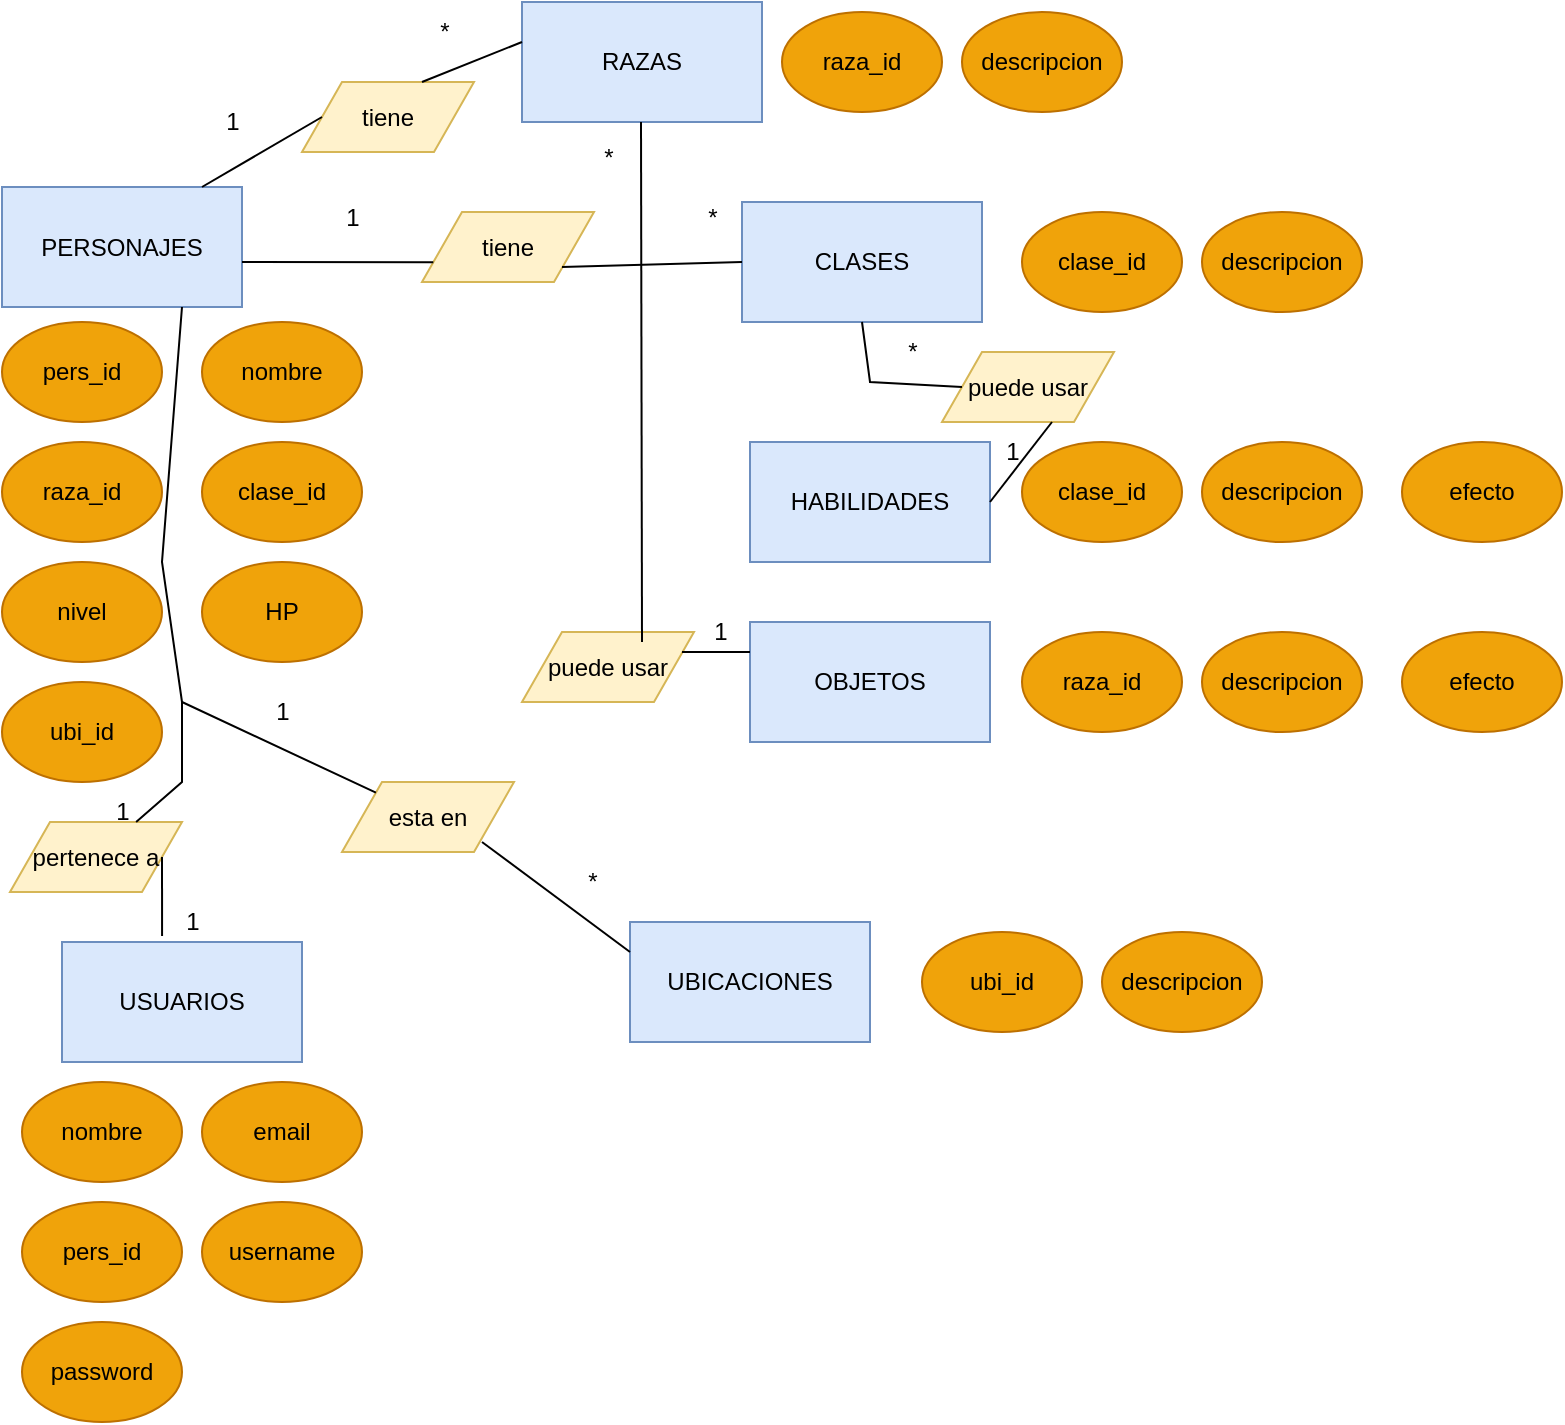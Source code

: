 <mxfile version="21.0.8" type="device"><diagram name="Página-1" id="OAVIO0D_Qy8P4fNvYEvJ"><mxGraphModel dx="1434" dy="696" grid="1" gridSize="10" guides="1" tooltips="1" connect="1" arrows="1" fold="1" page="1" pageScale="1" pageWidth="827" pageHeight="1169" math="0" shadow="0"><root><mxCell id="0"/><mxCell id="1" parent="0"/><mxCell id="H_ExuND7vf6fW3Zsdag8-1" value="USUARIOS" style="rounded=0;whiteSpace=wrap;html=1;fillColor=#dae8fc;strokeColor=#6c8ebf;" vertex="1" parent="1"><mxGeometry x="70" y="490" width="120" height="60" as="geometry"/></mxCell><mxCell id="H_ExuND7vf6fW3Zsdag8-2" value="PERSONAJES" style="rounded=0;whiteSpace=wrap;html=1;fillColor=#dae8fc;strokeColor=#6c8ebf;" vertex="1" parent="1"><mxGeometry x="40" y="112.5" width="120" height="60" as="geometry"/></mxCell><mxCell id="H_ExuND7vf6fW3Zsdag8-3" value="HABILIDADES" style="rounded=0;whiteSpace=wrap;html=1;fillColor=#dae8fc;strokeColor=#6c8ebf;" vertex="1" parent="1"><mxGeometry x="414" y="240" width="120" height="60" as="geometry"/></mxCell><mxCell id="H_ExuND7vf6fW3Zsdag8-4" value="RAZAS" style="rounded=0;whiteSpace=wrap;html=1;fillColor=#dae8fc;strokeColor=#6c8ebf;" vertex="1" parent="1"><mxGeometry x="300" y="20" width="120" height="60" as="geometry"/></mxCell><mxCell id="H_ExuND7vf6fW3Zsdag8-5" value="CLASES" style="rounded=0;whiteSpace=wrap;html=1;fillColor=#dae8fc;strokeColor=#6c8ebf;" vertex="1" parent="1"><mxGeometry x="410" y="120" width="120" height="60" as="geometry"/></mxCell><mxCell id="H_ExuND7vf6fW3Zsdag8-6" value="UBICACIONES" style="rounded=0;whiteSpace=wrap;html=1;fillColor=#dae8fc;strokeColor=#6c8ebf;" vertex="1" parent="1"><mxGeometry x="354" y="480" width="120" height="60" as="geometry"/></mxCell><mxCell id="H_ExuND7vf6fW3Zsdag8-8" value="pers_id" style="ellipse;whiteSpace=wrap;html=1;fillColor=#f0a30a;fontColor=#000000;strokeColor=#BD7000;" vertex="1" parent="1"><mxGeometry x="40" y="180" width="80" height="50" as="geometry"/></mxCell><mxCell id="H_ExuND7vf6fW3Zsdag8-9" value="nombre" style="ellipse;whiteSpace=wrap;html=1;fillColor=#f0a30a;fontColor=#000000;strokeColor=#BD7000;" vertex="1" parent="1"><mxGeometry x="140" y="180" width="80" height="50" as="geometry"/></mxCell><mxCell id="H_ExuND7vf6fW3Zsdag8-10" value="raza_id" style="ellipse;whiteSpace=wrap;html=1;fillColor=#f0a30a;fontColor=#000000;strokeColor=#BD7000;" vertex="1" parent="1"><mxGeometry x="40" y="240" width="80" height="50" as="geometry"/></mxCell><mxCell id="H_ExuND7vf6fW3Zsdag8-11" value="clase_id" style="ellipse;whiteSpace=wrap;html=1;fillColor=#f0a30a;fontColor=#000000;strokeColor=#BD7000;" vertex="1" parent="1"><mxGeometry x="140" y="240" width="80" height="50" as="geometry"/></mxCell><mxCell id="H_ExuND7vf6fW3Zsdag8-12" value="nivel" style="ellipse;whiteSpace=wrap;html=1;fillColor=#f0a30a;fontColor=#000000;strokeColor=#BD7000;" vertex="1" parent="1"><mxGeometry x="40" y="300" width="80" height="50" as="geometry"/></mxCell><mxCell id="H_ExuND7vf6fW3Zsdag8-13" value="HP" style="ellipse;whiteSpace=wrap;html=1;fillColor=#f0a30a;fontColor=#000000;strokeColor=#BD7000;" vertex="1" parent="1"><mxGeometry x="140" y="300" width="80" height="50" as="geometry"/></mxCell><mxCell id="H_ExuND7vf6fW3Zsdag8-14" value="raza_id" style="ellipse;whiteSpace=wrap;html=1;fillColor=#f0a30a;strokeColor=#BD7000;fontColor=#000000;" vertex="1" parent="1"><mxGeometry x="430" y="25" width="80" height="50" as="geometry"/></mxCell><mxCell id="H_ExuND7vf6fW3Zsdag8-15" value="descripcion" style="ellipse;whiteSpace=wrap;html=1;fillColor=#f0a30a;fontColor=#000000;strokeColor=#BD7000;" vertex="1" parent="1"><mxGeometry x="520" y="25" width="80" height="50" as="geometry"/></mxCell><mxCell id="H_ExuND7vf6fW3Zsdag8-17" value="descripcion" style="ellipse;whiteSpace=wrap;html=1;fillColor=#f0a30a;fontColor=#000000;strokeColor=#BD7000;" vertex="1" parent="1"><mxGeometry x="640" y="125" width="80" height="50" as="geometry"/></mxCell><mxCell id="H_ExuND7vf6fW3Zsdag8-18" value="clase_id" style="ellipse;whiteSpace=wrap;html=1;fillColor=#f0a30a;fontColor=#000000;strokeColor=#BD7000;" vertex="1" parent="1"><mxGeometry x="550" y="125" width="80" height="50" as="geometry"/></mxCell><mxCell id="H_ExuND7vf6fW3Zsdag8-19" value="ubi_id" style="ellipse;whiteSpace=wrap;html=1;fillColor=#f0a30a;fontColor=#000000;strokeColor=#BD7000;" vertex="1" parent="1"><mxGeometry x="40" y="360" width="80" height="50" as="geometry"/></mxCell><mxCell id="H_ExuND7vf6fW3Zsdag8-20" value="nombre" style="ellipse;whiteSpace=wrap;html=1;fillColor=#f0a30a;fontColor=#000000;strokeColor=#BD7000;" vertex="1" parent="1"><mxGeometry x="50" y="560" width="80" height="50" as="geometry"/></mxCell><mxCell id="H_ExuND7vf6fW3Zsdag8-21" value="email" style="ellipse;whiteSpace=wrap;html=1;fillColor=#f0a30a;fontColor=#000000;strokeColor=#BD7000;" vertex="1" parent="1"><mxGeometry x="140" y="560" width="80" height="50" as="geometry"/></mxCell><mxCell id="H_ExuND7vf6fW3Zsdag8-22" value="pers_id" style="ellipse;whiteSpace=wrap;html=1;fillColor=#f0a30a;fontColor=#000000;strokeColor=#BD7000;" vertex="1" parent="1"><mxGeometry x="50" y="620" width="80" height="50" as="geometry"/></mxCell><mxCell id="H_ExuND7vf6fW3Zsdag8-23" value="username" style="ellipse;whiteSpace=wrap;html=1;fillColor=#f0a30a;fontColor=#000000;strokeColor=#BD7000;" vertex="1" parent="1"><mxGeometry x="140" y="620" width="80" height="50" as="geometry"/></mxCell><mxCell id="H_ExuND7vf6fW3Zsdag8-24" value="&lt;div&gt;password&lt;/div&gt;" style="ellipse;whiteSpace=wrap;html=1;fillColor=#f0a30a;fontColor=#000000;strokeColor=#BD7000;" vertex="1" parent="1"><mxGeometry x="50" y="680" width="80" height="50" as="geometry"/></mxCell><mxCell id="H_ExuND7vf6fW3Zsdag8-25" value="OBJETOS" style="rounded=0;whiteSpace=wrap;html=1;fillColor=#dae8fc;strokeColor=#6c8ebf;" vertex="1" parent="1"><mxGeometry x="414" y="330" width="120" height="60" as="geometry"/></mxCell><mxCell id="H_ExuND7vf6fW3Zsdag8-26" value="clase_id" style="ellipse;whiteSpace=wrap;html=1;fillColor=#f0a30a;fontColor=#000000;strokeColor=#BD7000;" vertex="1" parent="1"><mxGeometry x="550" y="240" width="80" height="50" as="geometry"/></mxCell><mxCell id="H_ExuND7vf6fW3Zsdag8-27" value="descripcion" style="ellipse;whiteSpace=wrap;html=1;fillColor=#f0a30a;fontColor=#000000;strokeColor=#BD7000;" vertex="1" parent="1"><mxGeometry x="640" y="240" width="80" height="50" as="geometry"/></mxCell><mxCell id="H_ExuND7vf6fW3Zsdag8-28" value="&lt;div&gt;efecto&lt;/div&gt;" style="ellipse;whiteSpace=wrap;html=1;fillColor=#f0a30a;fontColor=#000000;strokeColor=#BD7000;" vertex="1" parent="1"><mxGeometry x="740" y="240" width="80" height="50" as="geometry"/></mxCell><mxCell id="H_ExuND7vf6fW3Zsdag8-29" value="raza_id" style="ellipse;whiteSpace=wrap;html=1;fillColor=#f0a30a;fontColor=#000000;strokeColor=#BD7000;" vertex="1" parent="1"><mxGeometry x="550" y="335" width="80" height="50" as="geometry"/></mxCell><mxCell id="H_ExuND7vf6fW3Zsdag8-30" value="descripcion" style="ellipse;whiteSpace=wrap;html=1;fillColor=#f0a30a;fontColor=#000000;strokeColor=#BD7000;" vertex="1" parent="1"><mxGeometry x="640" y="335" width="80" height="50" as="geometry"/></mxCell><mxCell id="H_ExuND7vf6fW3Zsdag8-31" value="&lt;div&gt;efecto&lt;/div&gt;" style="ellipse;whiteSpace=wrap;html=1;fillColor=#f0a30a;fontColor=#000000;strokeColor=#BD7000;" vertex="1" parent="1"><mxGeometry x="740" y="335" width="80" height="50" as="geometry"/></mxCell><mxCell id="H_ExuND7vf6fW3Zsdag8-32" value="ubi_id" style="ellipse;whiteSpace=wrap;html=1;fillColor=#f0a30a;fontColor=#000000;strokeColor=#BD7000;" vertex="1" parent="1"><mxGeometry x="500" y="485" width="80" height="50" as="geometry"/></mxCell><mxCell id="H_ExuND7vf6fW3Zsdag8-33" value="descripcion" style="ellipse;whiteSpace=wrap;html=1;fillColor=#f0a30a;fontColor=#000000;strokeColor=#BD7000;" vertex="1" parent="1"><mxGeometry x="590" y="485" width="80" height="50" as="geometry"/></mxCell><mxCell id="H_ExuND7vf6fW3Zsdag8-34" value="tiene" style="shape=parallelogram;perimeter=parallelogramPerimeter;whiteSpace=wrap;html=1;fixedSize=1;fillColor=#fff2cc;strokeColor=#d6b656;" vertex="1" parent="1"><mxGeometry x="190" y="60" width="86" height="35" as="geometry"/></mxCell><mxCell id="H_ExuND7vf6fW3Zsdag8-35" value="tiene" style="shape=parallelogram;perimeter=parallelogramPerimeter;whiteSpace=wrap;html=1;fixedSize=1;fillColor=#fff2cc;strokeColor=#d6b656;" vertex="1" parent="1"><mxGeometry x="250" y="125" width="86" height="35" as="geometry"/></mxCell><mxCell id="H_ExuND7vf6fW3Zsdag8-36" value="puede usar" style="shape=parallelogram;perimeter=parallelogramPerimeter;whiteSpace=wrap;html=1;fixedSize=1;fillColor=#fff2cc;strokeColor=#d6b656;" vertex="1" parent="1"><mxGeometry x="300" y="335" width="86" height="35" as="geometry"/></mxCell><mxCell id="H_ExuND7vf6fW3Zsdag8-37" value="puede usar" style="shape=parallelogram;perimeter=parallelogramPerimeter;whiteSpace=wrap;html=1;fixedSize=1;fillColor=#fff2cc;strokeColor=#d6b656;" vertex="1" parent="1"><mxGeometry x="510" y="195" width="86" height="35" as="geometry"/></mxCell><mxCell id="H_ExuND7vf6fW3Zsdag8-38" value="esta en " style="shape=parallelogram;perimeter=parallelogramPerimeter;whiteSpace=wrap;html=1;fixedSize=1;fillColor=#fff2cc;strokeColor=#d6b656;" vertex="1" parent="1"><mxGeometry x="210" y="410" width="86" height="35" as="geometry"/></mxCell><mxCell id="H_ExuND7vf6fW3Zsdag8-39" value="pertenece a" style="shape=parallelogram;perimeter=parallelogramPerimeter;whiteSpace=wrap;html=1;fixedSize=1;fillColor=#fff2cc;strokeColor=#d6b656;" vertex="1" parent="1"><mxGeometry x="44" y="430" width="86" height="35" as="geometry"/></mxCell><mxCell id="H_ExuND7vf6fW3Zsdag8-41" value="" style="endArrow=none;html=1;rounded=0;" edge="1" parent="1"><mxGeometry width="50" height="50" relative="1" as="geometry"><mxPoint x="140" y="112.5" as="sourcePoint"/><mxPoint x="200" y="77.5" as="targetPoint"/><Array as="points"/></mxGeometry></mxCell><mxCell id="H_ExuND7vf6fW3Zsdag8-42" value="" style="endArrow=none;html=1;rounded=0;entryX=0;entryY=0.333;entryDx=0;entryDy=0;entryPerimeter=0;" edge="1" parent="1" target="H_ExuND7vf6fW3Zsdag8-4"><mxGeometry width="50" height="50" relative="1" as="geometry"><mxPoint x="250" y="60" as="sourcePoint"/><mxPoint x="310" y="25" as="targetPoint"/><Array as="points"/></mxGeometry></mxCell><mxCell id="H_ExuND7vf6fW3Zsdag8-44" value="" style="endArrow=none;html=1;rounded=0;entryX=0;entryY=0.75;entryDx=0;entryDy=0;" edge="1" parent="1" target="H_ExuND7vf6fW3Zsdag8-35"><mxGeometry width="50" height="50" relative="1" as="geometry"><mxPoint x="160" y="150" as="sourcePoint"/><mxPoint x="210" y="100" as="targetPoint"/></mxGeometry></mxCell><mxCell id="H_ExuND7vf6fW3Zsdag8-45" value="" style="endArrow=none;html=1;rounded=0;" edge="1" parent="1"><mxGeometry width="50" height="50" relative="1" as="geometry"><mxPoint x="360" y="340" as="sourcePoint"/><mxPoint x="359.5" y="80" as="targetPoint"/></mxGeometry></mxCell><mxCell id="H_ExuND7vf6fW3Zsdag8-46" value="" style="endArrow=none;html=1;rounded=0;entryX=0;entryY=0.25;entryDx=0;entryDy=0;" edge="1" parent="1" target="H_ExuND7vf6fW3Zsdag8-25"><mxGeometry width="50" height="50" relative="1" as="geometry"><mxPoint x="380" y="345" as="sourcePoint"/><mxPoint x="430" y="295" as="targetPoint"/></mxGeometry></mxCell><mxCell id="H_ExuND7vf6fW3Zsdag8-47" value="" style="endArrow=none;html=1;rounded=0;entryX=0.75;entryY=1;entryDx=0;entryDy=0;" edge="1" parent="1" source="H_ExuND7vf6fW3Zsdag8-38" target="H_ExuND7vf6fW3Zsdag8-2"><mxGeometry width="50" height="50" relative="1" as="geometry"><mxPoint x="160" y="420" as="sourcePoint"/><mxPoint x="190" y="385" as="targetPoint"/><Array as="points"><mxPoint x="130" y="370"/><mxPoint x="120" y="300"/></Array></mxGeometry></mxCell><mxCell id="H_ExuND7vf6fW3Zsdag8-48" value="" style="endArrow=none;html=1;rounded=0;entryX=0;entryY=0.25;entryDx=0;entryDy=0;" edge="1" parent="1" target="H_ExuND7vf6fW3Zsdag8-6"><mxGeometry width="50" height="50" relative="1" as="geometry"><mxPoint x="280" y="440" as="sourcePoint"/><mxPoint x="326" y="385" as="targetPoint"/></mxGeometry></mxCell><mxCell id="H_ExuND7vf6fW3Zsdag8-49" value="" style="endArrow=none;html=1;rounded=0;" edge="1" parent="1" source="H_ExuND7vf6fW3Zsdag8-39"><mxGeometry width="50" height="50" relative="1" as="geometry"><mxPoint x="80" y="420" as="sourcePoint"/><mxPoint x="130" y="370" as="targetPoint"/><Array as="points"><mxPoint x="130" y="410"/></Array></mxGeometry></mxCell><mxCell id="H_ExuND7vf6fW3Zsdag8-50" value="" style="endArrow=none;html=1;rounded=0;entryX=1;entryY=0.5;entryDx=0;entryDy=0;exitX=0.417;exitY=-0.05;exitDx=0;exitDy=0;exitPerimeter=0;" edge="1" parent="1" source="H_ExuND7vf6fW3Zsdag8-1" target="H_ExuND7vf6fW3Zsdag8-39"><mxGeometry width="50" height="50" relative="1" as="geometry"><mxPoint x="120" y="470" as="sourcePoint"/><mxPoint x="155" y="435" as="targetPoint"/></mxGeometry></mxCell><mxCell id="H_ExuND7vf6fW3Zsdag8-51" value="1" style="text;html=1;align=center;verticalAlign=middle;resizable=0;points=[];autosize=1;strokeColor=none;fillColor=none;" vertex="1" parent="1"><mxGeometry x="140" y="65" width="30" height="30" as="geometry"/></mxCell><mxCell id="H_ExuND7vf6fW3Zsdag8-52" value="*" style="text;html=1;align=center;verticalAlign=middle;resizable=0;points=[];autosize=1;strokeColor=none;fillColor=none;" vertex="1" parent="1"><mxGeometry x="246" y="20" width="30" height="30" as="geometry"/></mxCell><mxCell id="H_ExuND7vf6fW3Zsdag8-53" value="1" style="text;html=1;align=center;verticalAlign=middle;resizable=0;points=[];autosize=1;strokeColor=none;fillColor=none;" vertex="1" parent="1"><mxGeometry x="200" y="112.5" width="30" height="30" as="geometry"/></mxCell><mxCell id="H_ExuND7vf6fW3Zsdag8-54" value="*" style="text;html=1;align=center;verticalAlign=middle;resizable=0;points=[];autosize=1;strokeColor=none;fillColor=none;" vertex="1" parent="1"><mxGeometry x="380" y="112.5" width="30" height="30" as="geometry"/></mxCell><mxCell id="H_ExuND7vf6fW3Zsdag8-57" value="*" style="text;html=1;align=center;verticalAlign=middle;resizable=0;points=[];autosize=1;strokeColor=none;fillColor=none;" vertex="1" parent="1"><mxGeometry x="328" y="82.5" width="30" height="30" as="geometry"/></mxCell><mxCell id="H_ExuND7vf6fW3Zsdag8-58" value="1" style="text;html=1;align=center;verticalAlign=middle;resizable=0;points=[];autosize=1;strokeColor=none;fillColor=none;" vertex="1" parent="1"><mxGeometry x="384" y="320" width="30" height="30" as="geometry"/></mxCell><mxCell id="H_ExuND7vf6fW3Zsdag8-59" value="1" style="text;html=1;align=center;verticalAlign=middle;resizable=0;points=[];autosize=1;strokeColor=none;fillColor=none;" vertex="1" parent="1"><mxGeometry x="165" y="360" width="30" height="30" as="geometry"/></mxCell><mxCell id="H_ExuND7vf6fW3Zsdag8-60" value="*" style="text;html=1;align=center;verticalAlign=middle;resizable=0;points=[];autosize=1;strokeColor=none;fillColor=none;" vertex="1" parent="1"><mxGeometry x="320" y="445" width="30" height="30" as="geometry"/></mxCell><mxCell id="H_ExuND7vf6fW3Zsdag8-61" value="1" style="text;html=1;align=center;verticalAlign=middle;resizable=0;points=[];autosize=1;" vertex="1" parent="1"><mxGeometry x="85" y="410" width="30" height="30" as="geometry"/></mxCell><mxCell id="H_ExuND7vf6fW3Zsdag8-62" value="1" style="text;html=1;align=center;verticalAlign=middle;resizable=0;points=[];autosize=1;strokeColor=none;fillColor=none;" vertex="1" parent="1"><mxGeometry x="120" y="465" width="30" height="30" as="geometry"/></mxCell><mxCell id="H_ExuND7vf6fW3Zsdag8-63" value="" style="endArrow=none;html=1;rounded=0;exitX=0;exitY=0.5;exitDx=0;exitDy=0;entryX=0.5;entryY=1;entryDx=0;entryDy=0;" edge="1" parent="1" source="H_ExuND7vf6fW3Zsdag8-37" target="H_ExuND7vf6fW3Zsdag8-5"><mxGeometry width="50" height="50" relative="1" as="geometry"><mxPoint x="450" y="230" as="sourcePoint"/><mxPoint x="474" y="195" as="targetPoint"/><Array as="points"><mxPoint x="474" y="210"/></Array></mxGeometry></mxCell><mxCell id="H_ExuND7vf6fW3Zsdag8-64" value="" style="endArrow=none;html=1;rounded=0;exitX=1;exitY=0.5;exitDx=0;exitDy=0;" edge="1" parent="1" source="H_ExuND7vf6fW3Zsdag8-3"><mxGeometry width="50" height="50" relative="1" as="geometry"><mxPoint x="515" y="280" as="sourcePoint"/><mxPoint x="565" y="230" as="targetPoint"/></mxGeometry></mxCell><mxCell id="H_ExuND7vf6fW3Zsdag8-65" value="*" style="text;html=1;align=center;verticalAlign=middle;resizable=0;points=[];autosize=1;strokeColor=none;fillColor=none;" vertex="1" parent="1"><mxGeometry x="480" y="180" width="30" height="30" as="geometry"/></mxCell><mxCell id="H_ExuND7vf6fW3Zsdag8-66" value="1" style="text;html=1;align=center;verticalAlign=middle;resizable=0;points=[];autosize=1;strokeColor=none;fillColor=none;" vertex="1" parent="1"><mxGeometry x="530" y="230" width="30" height="30" as="geometry"/></mxCell><mxCell id="H_ExuND7vf6fW3Zsdag8-67" value="" style="endArrow=none;html=1;rounded=0;entryX=0;entryY=0.5;entryDx=0;entryDy=0;" edge="1" parent="1" target="H_ExuND7vf6fW3Zsdag8-5"><mxGeometry width="50" height="50" relative="1" as="geometry"><mxPoint x="320" y="152.5" as="sourcePoint"/><mxPoint x="370" y="102.5" as="targetPoint"/></mxGeometry></mxCell></root></mxGraphModel></diagram></mxfile>